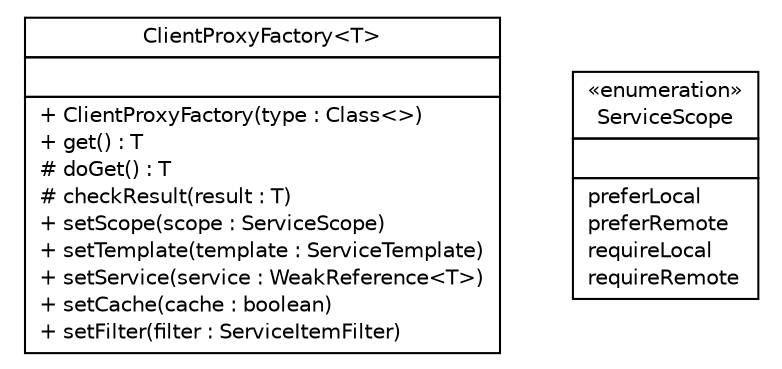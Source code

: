 #!/usr/local/bin/dot
#
# Class diagram 
# Generated by UMLGraph version R5_6 (http://www.umlgraph.org/)
#

digraph G {
	edge [fontname="Helvetica",fontsize=10,labelfontname="Helvetica",labelfontsize=10];
	node [fontname="Helvetica",fontsize=10,shape=plaintext];
	nodesep=0.25;
	ranksep=0.5;
	// sorcer.client.ClientProxyFactory<T>
	c32293 [label=<<table title="sorcer.client.ClientProxyFactory" border="0" cellborder="1" cellspacing="0" cellpadding="2" port="p" href="./ClientProxyFactory.html">
		<tr><td><table border="0" cellspacing="0" cellpadding="1">
<tr><td align="center" balign="center"> ClientProxyFactory&lt;T&gt; </td></tr>
		</table></td></tr>
		<tr><td><table border="0" cellspacing="0" cellpadding="1">
<tr><td align="left" balign="left">  </td></tr>
		</table></td></tr>
		<tr><td><table border="0" cellspacing="0" cellpadding="1">
<tr><td align="left" balign="left"> + ClientProxyFactory(type : Class&lt;&gt;) </td></tr>
<tr><td align="left" balign="left"> + get() : T </td></tr>
<tr><td align="left" balign="left"> # doGet() : T </td></tr>
<tr><td align="left" balign="left"> # checkResult(result : T) </td></tr>
<tr><td align="left" balign="left"> + setScope(scope : ServiceScope) </td></tr>
<tr><td align="left" balign="left"> + setTemplate(template : ServiceTemplate) </td></tr>
<tr><td align="left" balign="left"> + setService(service : WeakReference&lt;T&gt;) </td></tr>
<tr><td align="left" balign="left"> + setCache(cache : boolean) </td></tr>
<tr><td align="left" balign="left"> + setFilter(filter : ServiceItemFilter) </td></tr>
		</table></td></tr>
		</table>>, URL="./ClientProxyFactory.html", fontname="Helvetica", fontcolor="black", fontsize=10.0];
	// sorcer.client.ServiceScope
	c32294 [label=<<table title="sorcer.client.ServiceScope" border="0" cellborder="1" cellspacing="0" cellpadding="2" port="p" href="./ServiceScope.html">
		<tr><td><table border="0" cellspacing="0" cellpadding="1">
<tr><td align="center" balign="center"> &#171;enumeration&#187; </td></tr>
<tr><td align="center" balign="center"> ServiceScope </td></tr>
		</table></td></tr>
		<tr><td><table border="0" cellspacing="0" cellpadding="1">
<tr><td align="left" balign="left">  </td></tr>
		</table></td></tr>
		<tr><td><table border="0" cellspacing="0" cellpadding="1">
<tr><td align="left" balign="left"> preferLocal </td></tr>
<tr><td align="left" balign="left"> preferRemote </td></tr>
<tr><td align="left" balign="left"> requireLocal </td></tr>
<tr><td align="left" balign="left"> requireRemote </td></tr>
		</table></td></tr>
		</table>>, URL="./ServiceScope.html", fontname="Helvetica", fontcolor="black", fontsize=10.0];
}

